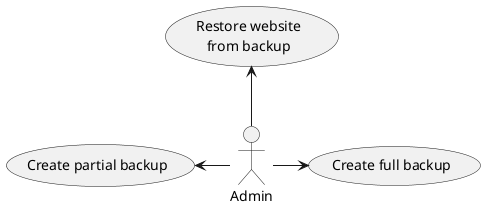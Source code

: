 @startuml
:Admin:

usecase part_backup as "Create partial backup"
usecase full_backup as "Create full backup"
usecase restore as "Restore website
from backup"

Admin -left-> part_backup
Admin -up-> restore
Admin -right-> full_backup
@enduml